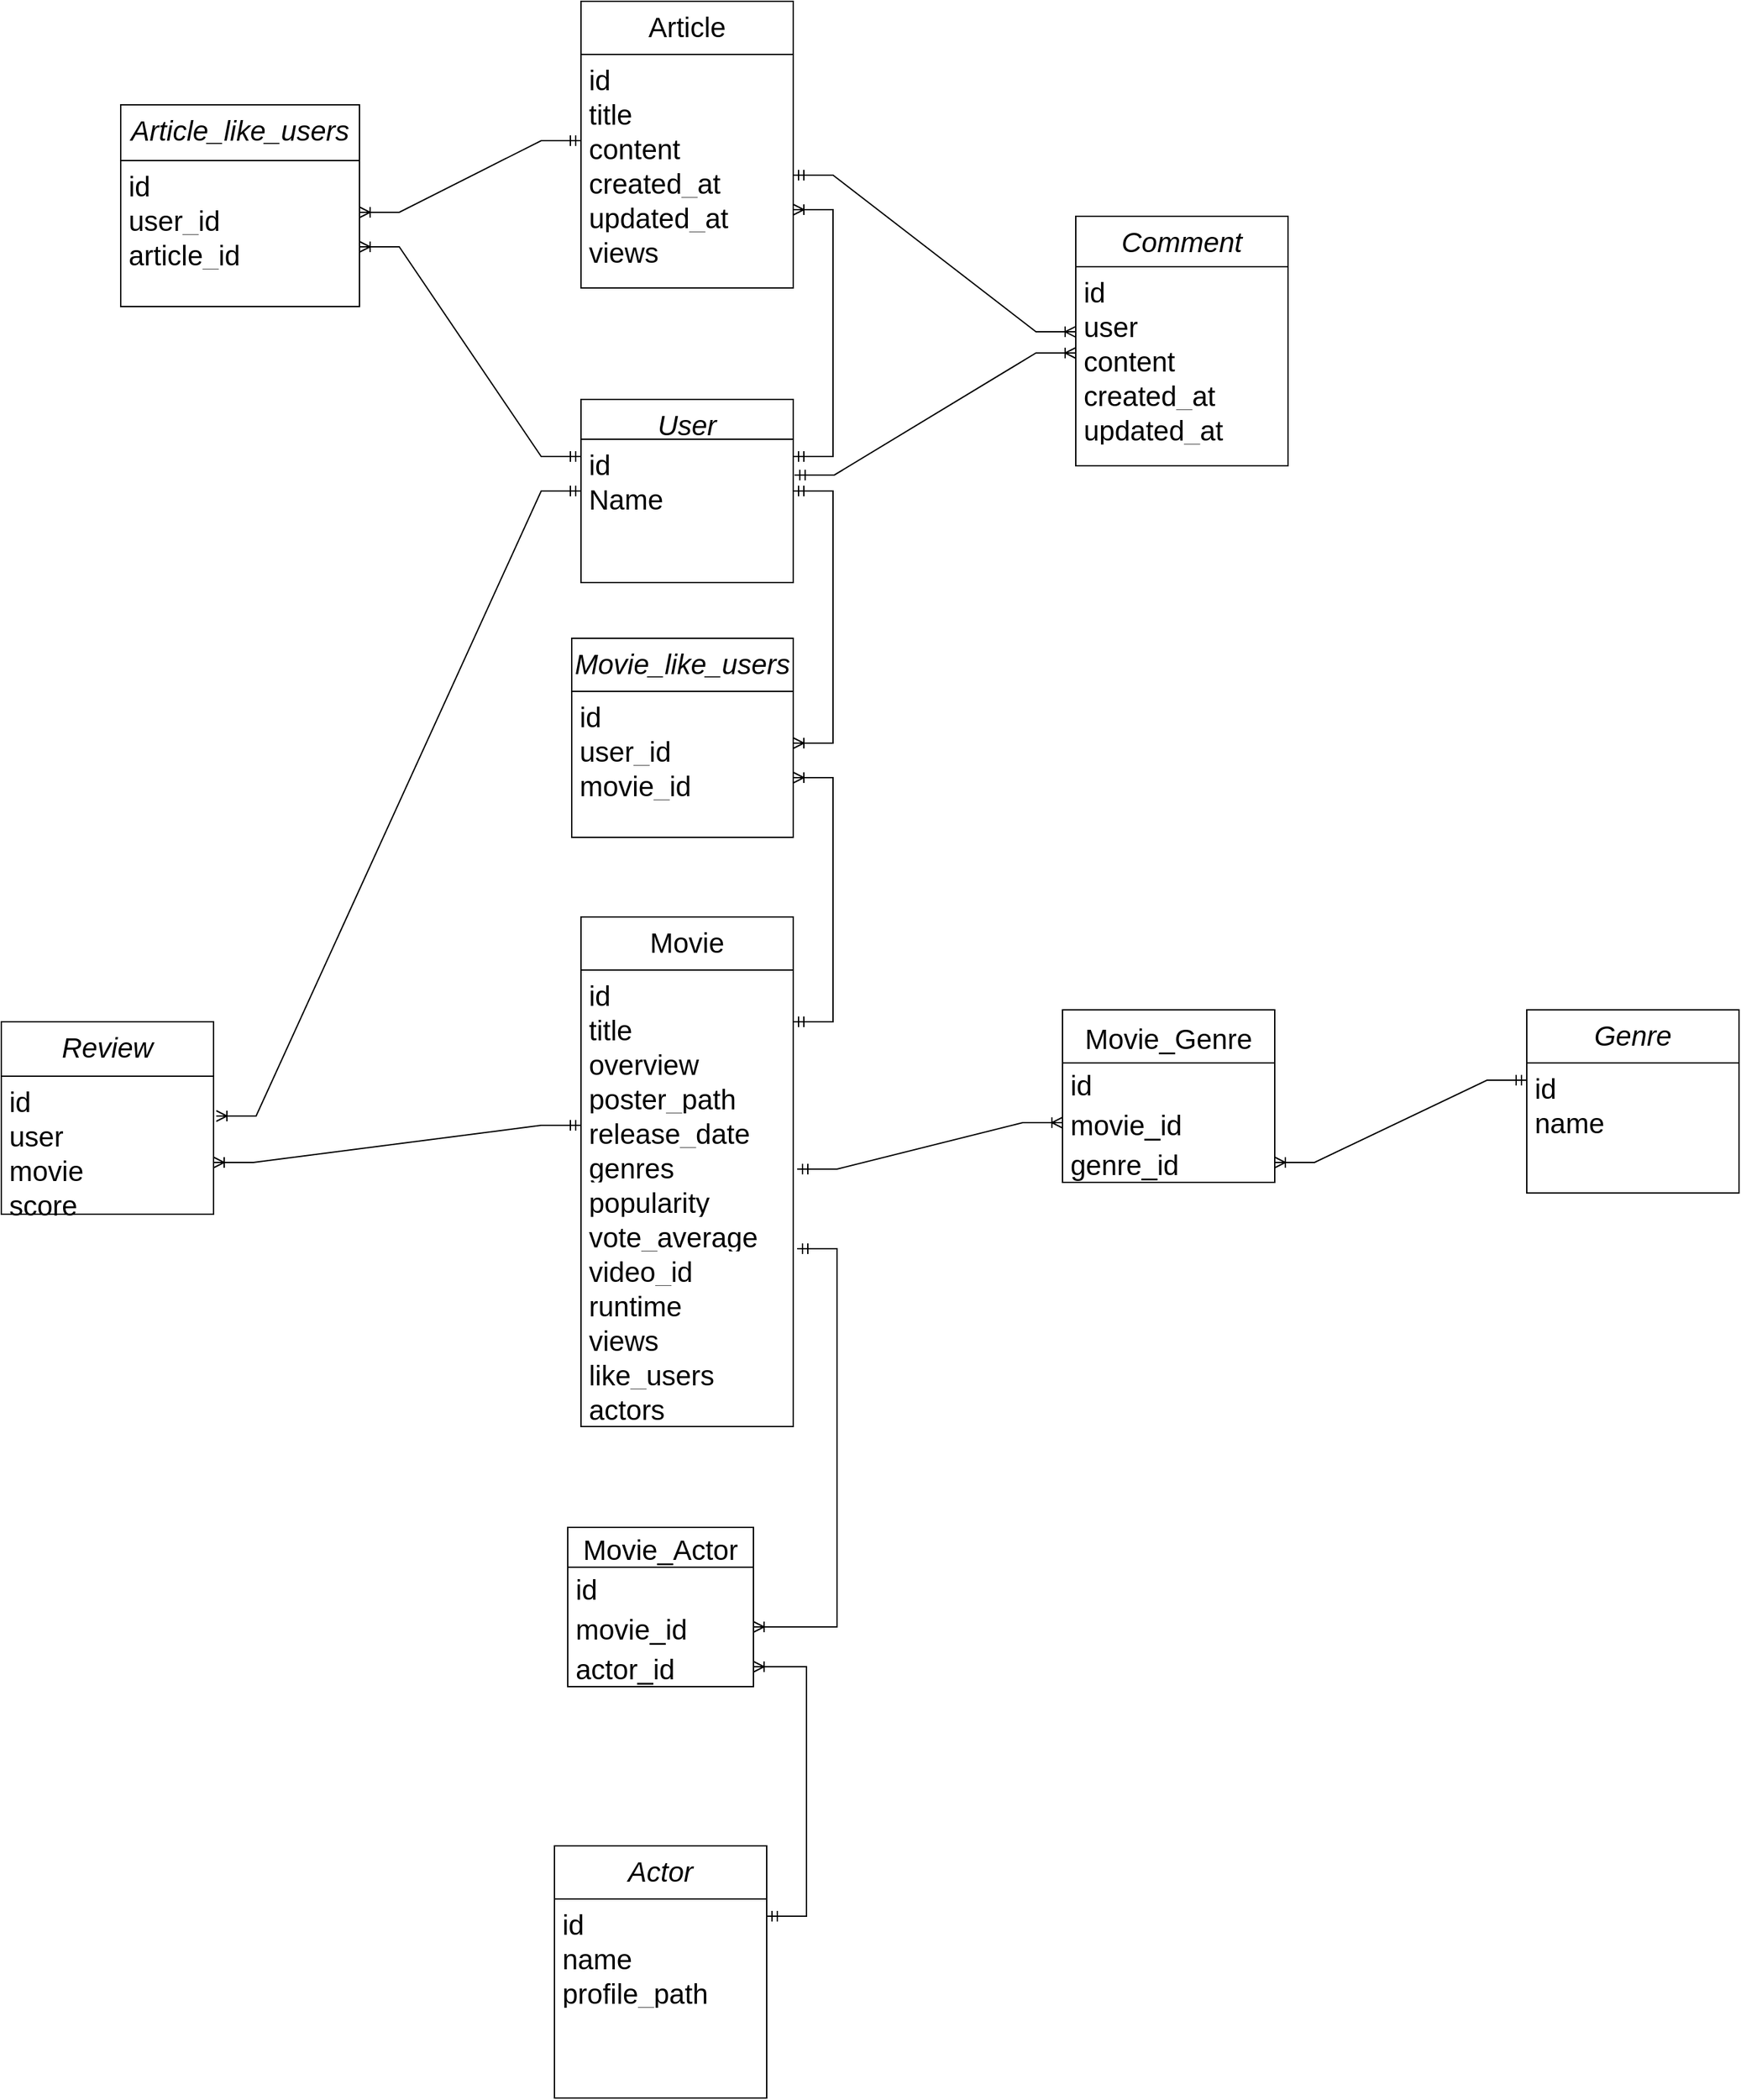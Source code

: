 <mxfile version="18.0.8" type="device"><diagram id="C5RBs43oDa-KdzZeNtuy" name="Page-1"><mxGraphModel dx="2062" dy="1154" grid="1" gridSize="10" guides="1" tooltips="1" connect="1" arrows="1" fold="1" page="1" pageScale="1" pageWidth="1654" pageHeight="2336" math="0" shadow="0"><root><mxCell id="WIyWlLk6GJQsqaUBKTNV-0"/><mxCell id="WIyWlLk6GJQsqaUBKTNV-1" parent="WIyWlLk6GJQsqaUBKTNV-0"/><mxCell id="zkfFHV4jXpPFQw0GAbJ--0" value="User" style="swimlane;fontStyle=2;align=center;verticalAlign=top;childLayout=stackLayout;horizontal=1;startSize=30;horizontalStack=0;resizeParent=1;resizeLast=0;collapsible=1;marginBottom=0;rounded=0;shadow=0;strokeWidth=1;fontSize=21;" parent="WIyWlLk6GJQsqaUBKTNV-1" vertex="1"><mxGeometry x="567" y="370" width="160" height="138" as="geometry"><mxRectangle x="230" y="140" width="160" height="26" as="alternateBounds"/></mxGeometry></mxCell><mxCell id="zkfFHV4jXpPFQw0GAbJ--3" value="id" style="text;align=left;verticalAlign=top;spacingLeft=4;spacingRight=4;overflow=hidden;rotatable=0;points=[[0,0.5],[1,0.5]];portConstraint=eastwest;rounded=0;shadow=0;html=0;fontSize=21;" parent="zkfFHV4jXpPFQw0GAbJ--0" vertex="1"><mxGeometry y="30" width="160" height="26" as="geometry"/></mxCell><mxCell id="zkfFHV4jXpPFQw0GAbJ--1" value="Name" style="text;align=left;verticalAlign=top;spacingLeft=4;spacingRight=4;overflow=hidden;rotatable=0;points=[[0,0.5],[1,0.5]];portConstraint=eastwest;fontSize=21;" parent="zkfFHV4jXpPFQw0GAbJ--0" vertex="1"><mxGeometry y="56" width="160" height="26" as="geometry"/></mxCell><mxCell id="zkfFHV4jXpPFQw0GAbJ--6" value="Movie" style="swimlane;fontStyle=0;align=center;verticalAlign=top;childLayout=stackLayout;horizontal=1;startSize=40;horizontalStack=0;resizeParent=1;resizeLast=0;collapsible=1;marginBottom=0;rounded=0;shadow=0;strokeWidth=1;fontSize=21;" parent="WIyWlLk6GJQsqaUBKTNV-1" vertex="1"><mxGeometry x="567" y="760" width="160" height="384" as="geometry"><mxRectangle x="130" y="380" width="160" height="26" as="alternateBounds"/></mxGeometry></mxCell><mxCell id="zkfFHV4jXpPFQw0GAbJ--7" value="id" style="text;align=left;verticalAlign=top;spacingLeft=4;spacingRight=4;overflow=hidden;rotatable=0;points=[[0,0.5],[1,0.5]];portConstraint=eastwest;fontSize=21;" parent="zkfFHV4jXpPFQw0GAbJ--6" vertex="1"><mxGeometry y="40" width="160" height="26" as="geometry"/></mxCell><mxCell id="zkfFHV4jXpPFQw0GAbJ--8" value="title" style="text;align=left;verticalAlign=top;spacingLeft=4;spacingRight=4;overflow=hidden;rotatable=0;points=[[0,0.5],[1,0.5]];portConstraint=eastwest;rounded=0;shadow=0;html=0;fontSize=21;" parent="zkfFHV4jXpPFQw0GAbJ--6" vertex="1"><mxGeometry y="66" width="160" height="26" as="geometry"/></mxCell><mxCell id="W9ul4OHByZV-g4T2nWmP-1" value="overview" style="text;align=left;verticalAlign=top;spacingLeft=4;spacingRight=4;overflow=hidden;rotatable=0;points=[[0,0.5],[1,0.5]];portConstraint=eastwest;rounded=0;shadow=0;html=0;fontSize=21;" parent="zkfFHV4jXpPFQw0GAbJ--6" vertex="1"><mxGeometry y="92" width="160" height="26" as="geometry"/></mxCell><mxCell id="W9ul4OHByZV-g4T2nWmP-2" value="poster_path" style="text;align=left;verticalAlign=top;spacingLeft=4;spacingRight=4;overflow=hidden;rotatable=0;points=[[0,0.5],[1,0.5]];portConstraint=eastwest;rounded=0;shadow=0;html=0;fontSize=21;" parent="zkfFHV4jXpPFQw0GAbJ--6" vertex="1"><mxGeometry y="118" width="160" height="26" as="geometry"/></mxCell><mxCell id="W9ul4OHByZV-g4T2nWmP-3" value="release_date" style="text;align=left;verticalAlign=top;spacingLeft=4;spacingRight=4;overflow=hidden;rotatable=0;points=[[0,0.5],[1,0.5]];portConstraint=eastwest;rounded=0;shadow=0;html=0;fontSize=21;" parent="zkfFHV4jXpPFQw0GAbJ--6" vertex="1"><mxGeometry y="144" width="160" height="26" as="geometry"/></mxCell><mxCell id="W9ul4OHByZV-g4T2nWmP-4" value="genres" style="text;align=left;verticalAlign=top;spacingLeft=4;spacingRight=4;overflow=hidden;rotatable=0;points=[[0,0.5],[1,0.5]];portConstraint=eastwest;rounded=0;shadow=0;html=0;fontSize=21;" parent="zkfFHV4jXpPFQw0GAbJ--6" vertex="1"><mxGeometry y="170" width="160" height="26" as="geometry"/></mxCell><mxCell id="W9ul4OHByZV-g4T2nWmP-5" value="popularity" style="text;align=left;verticalAlign=top;spacingLeft=4;spacingRight=4;overflow=hidden;rotatable=0;points=[[0,0.5],[1,0.5]];portConstraint=eastwest;rounded=0;shadow=0;html=0;fontSize=21;" parent="zkfFHV4jXpPFQw0GAbJ--6" vertex="1"><mxGeometry y="196" width="160" height="26" as="geometry"/></mxCell><mxCell id="W9ul4OHByZV-g4T2nWmP-6" value="vote_average" style="text;align=left;verticalAlign=top;spacingLeft=4;spacingRight=4;overflow=hidden;rotatable=0;points=[[0,0.5],[1,0.5]];portConstraint=eastwest;rounded=0;shadow=0;html=0;fontSize=21;" parent="zkfFHV4jXpPFQw0GAbJ--6" vertex="1"><mxGeometry y="222" width="160" height="26" as="geometry"/></mxCell><mxCell id="W9ul4OHByZV-g4T2nWmP-7" value="video_id" style="text;align=left;verticalAlign=top;spacingLeft=4;spacingRight=4;overflow=hidden;rotatable=0;points=[[0,0.5],[1,0.5]];portConstraint=eastwest;rounded=0;shadow=0;html=0;fontSize=21;" parent="zkfFHV4jXpPFQw0GAbJ--6" vertex="1"><mxGeometry y="248" width="160" height="26" as="geometry"/></mxCell><mxCell id="MwPt8cVUl1icDk8gpIud-0" value="runtime" style="text;align=left;verticalAlign=top;spacingLeft=4;spacingRight=4;overflow=hidden;rotatable=0;points=[[0,0.5],[1,0.5]];portConstraint=eastwest;rounded=0;shadow=0;html=0;fontSize=21;" parent="zkfFHV4jXpPFQw0GAbJ--6" vertex="1"><mxGeometry y="274" width="160" height="26" as="geometry"/></mxCell><mxCell id="MwPt8cVUl1icDk8gpIud-1" value="views" style="text;align=left;verticalAlign=top;spacingLeft=4;spacingRight=4;overflow=hidden;rotatable=0;points=[[0,0.5],[1,0.5]];portConstraint=eastwest;rounded=0;shadow=0;html=0;fontSize=21;" parent="zkfFHV4jXpPFQw0GAbJ--6" vertex="1"><mxGeometry y="300" width="160" height="26" as="geometry"/></mxCell><mxCell id="ODts5RXK34COztaL59OA-8" value="like_users" style="text;align=left;verticalAlign=top;spacingLeft=4;spacingRight=4;overflow=hidden;rotatable=0;points=[[0,0.5],[1,0.5]];portConstraint=eastwest;rounded=0;shadow=0;html=0;fontSize=21;" parent="zkfFHV4jXpPFQw0GAbJ--6" vertex="1"><mxGeometry y="326" width="160" height="26" as="geometry"/></mxCell><mxCell id="xpq1IQwVRyVBwo-5vQ1e-0" value="actors" style="text;align=left;verticalAlign=top;spacingLeft=4;spacingRight=4;overflow=hidden;rotatable=0;points=[[0,0.5],[1,0.5]];portConstraint=eastwest;rounded=0;shadow=0;html=0;fontSize=21;" vertex="1" parent="zkfFHV4jXpPFQw0GAbJ--6"><mxGeometry y="352" width="160" height="26" as="geometry"/></mxCell><mxCell id="zkfFHV4jXpPFQw0GAbJ--17" value="Article" style="swimlane;fontStyle=0;align=center;verticalAlign=top;childLayout=stackLayout;horizontal=1;startSize=40;horizontalStack=0;resizeParent=1;resizeLast=0;collapsible=1;marginBottom=0;rounded=0;shadow=0;strokeWidth=1;fontSize=21;" parent="WIyWlLk6GJQsqaUBKTNV-1" vertex="1"><mxGeometry x="567" y="70" width="160" height="216" as="geometry"><mxRectangle x="550" y="140" width="160" height="26" as="alternateBounds"/></mxGeometry></mxCell><mxCell id="zkfFHV4jXpPFQw0GAbJ--18" value="id" style="text;align=left;verticalAlign=top;spacingLeft=4;spacingRight=4;overflow=hidden;rotatable=0;points=[[0,0.5],[1,0.5]];portConstraint=eastwest;fontSize=21;" parent="zkfFHV4jXpPFQw0GAbJ--17" vertex="1"><mxGeometry y="40" width="160" height="26" as="geometry"/></mxCell><mxCell id="zkfFHV4jXpPFQw0GAbJ--19" value="title" style="text;align=left;verticalAlign=top;spacingLeft=4;spacingRight=4;overflow=hidden;rotatable=0;points=[[0,0.5],[1,0.5]];portConstraint=eastwest;rounded=0;shadow=0;html=0;fontSize=21;" parent="zkfFHV4jXpPFQw0GAbJ--17" vertex="1"><mxGeometry y="66" width="160" height="26" as="geometry"/></mxCell><mxCell id="zkfFHV4jXpPFQw0GAbJ--20" value="content" style="text;align=left;verticalAlign=top;spacingLeft=4;spacingRight=4;overflow=hidden;rotatable=0;points=[[0,0.5],[1,0.5]];portConstraint=eastwest;rounded=0;shadow=0;html=0;fontSize=21;" parent="zkfFHV4jXpPFQw0GAbJ--17" vertex="1"><mxGeometry y="92" width="160" height="26" as="geometry"/></mxCell><mxCell id="zkfFHV4jXpPFQw0GAbJ--21" value="created_at" style="text;align=left;verticalAlign=top;spacingLeft=4;spacingRight=4;overflow=hidden;rotatable=0;points=[[0,0.5],[1,0.5]];portConstraint=eastwest;rounded=0;shadow=0;html=0;fontSize=21;" parent="zkfFHV4jXpPFQw0GAbJ--17" vertex="1"><mxGeometry y="118" width="160" height="26" as="geometry"/></mxCell><mxCell id="ODts5RXK34COztaL59OA-18" value="updated_at" style="text;align=left;verticalAlign=top;spacingLeft=4;spacingRight=4;overflow=hidden;rotatable=0;points=[[0,0.5],[1,0.5]];portConstraint=eastwest;rounded=0;shadow=0;html=0;fontSize=21;" parent="zkfFHV4jXpPFQw0GAbJ--17" vertex="1"><mxGeometry y="144" width="160" height="26" as="geometry"/></mxCell><mxCell id="xpq1IQwVRyVBwo-5vQ1e-2" value="views" style="text;align=left;verticalAlign=top;spacingLeft=4;spacingRight=4;overflow=hidden;rotatable=0;points=[[0,0.5],[1,0.5]];portConstraint=eastwest;rounded=0;shadow=0;html=0;fontSize=21;" vertex="1" parent="zkfFHV4jXpPFQw0GAbJ--17"><mxGeometry y="170" width="160" height="26" as="geometry"/></mxCell><mxCell id="9J-fLNLkmZZko2iNLavw-0" value="Genre" style="swimlane;fontStyle=2;align=center;verticalAlign=top;childLayout=stackLayout;horizontal=1;startSize=40;horizontalStack=0;resizeParent=1;resizeLast=0;collapsible=1;marginBottom=0;rounded=0;shadow=0;strokeWidth=1;fontSize=21;" parent="WIyWlLk6GJQsqaUBKTNV-1" vertex="1"><mxGeometry x="1280" y="830" width="160" height="138" as="geometry"><mxRectangle x="230" y="140" width="160" height="26" as="alternateBounds"/></mxGeometry></mxCell><mxCell id="9J-fLNLkmZZko2iNLavw-1" value="id" style="text;align=left;verticalAlign=top;spacingLeft=4;spacingRight=4;overflow=hidden;rotatable=0;points=[[0,0.5],[1,0.5]];portConstraint=eastwest;rounded=0;shadow=0;html=0;fontSize=21;" parent="9J-fLNLkmZZko2iNLavw-0" vertex="1"><mxGeometry y="40" width="160" height="26" as="geometry"/></mxCell><mxCell id="9J-fLNLkmZZko2iNLavw-2" value="name" style="text;align=left;verticalAlign=top;spacingLeft=4;spacingRight=4;overflow=hidden;rotatable=0;points=[[0,0.5],[1,0.5]];portConstraint=eastwest;fontSize=21;" parent="9J-fLNLkmZZko2iNLavw-0" vertex="1"><mxGeometry y="66" width="160" height="26" as="geometry"/></mxCell><mxCell id="MwPt8cVUl1icDk8gpIud-2" value="Movie_Genre" style="swimlane;fontStyle=0;childLayout=stackLayout;horizontal=1;startSize=40;horizontalStack=0;resizeParent=1;resizeParentMax=0;resizeLast=0;collapsible=1;marginBottom=0;fontSize=21;" parent="WIyWlLk6GJQsqaUBKTNV-1" vertex="1"><mxGeometry x="930" y="830" width="160" height="130" as="geometry"/></mxCell><mxCell id="MwPt8cVUl1icDk8gpIud-3" value="id" style="text;strokeColor=none;fillColor=none;align=left;verticalAlign=middle;spacingLeft=4;spacingRight=4;overflow=hidden;points=[[0,0.5],[1,0.5]];portConstraint=eastwest;rotatable=0;fontSize=21;" parent="MwPt8cVUl1icDk8gpIud-2" vertex="1"><mxGeometry y="40" width="160" height="30" as="geometry"/></mxCell><mxCell id="MwPt8cVUl1icDk8gpIud-4" value="movie_id" style="text;strokeColor=none;fillColor=none;align=left;verticalAlign=middle;spacingLeft=4;spacingRight=4;overflow=hidden;points=[[0,0.5],[1,0.5]];portConstraint=eastwest;rotatable=0;fontSize=21;" parent="MwPt8cVUl1icDk8gpIud-2" vertex="1"><mxGeometry y="70" width="160" height="30" as="geometry"/></mxCell><mxCell id="MwPt8cVUl1icDk8gpIud-5" value="genre_id" style="text;strokeColor=none;fillColor=none;align=left;verticalAlign=middle;spacingLeft=4;spacingRight=4;overflow=hidden;points=[[0,0.5],[1,0.5]];portConstraint=eastwest;rotatable=0;fontSize=21;" parent="MwPt8cVUl1icDk8gpIud-2" vertex="1"><mxGeometry y="100" width="160" height="30" as="geometry"/></mxCell><mxCell id="MwPt8cVUl1icDk8gpIud-8" value="" style="edgeStyle=entityRelationEdgeStyle;fontSize=21;html=1;endArrow=ERoneToMany;startArrow=ERmandOne;rounded=0;entryX=0;entryY=0.5;entryDx=0;entryDy=0;" parent="WIyWlLk6GJQsqaUBKTNV-1" target="MwPt8cVUl1icDk8gpIud-4" edge="1"><mxGeometry width="100" height="100" relative="1" as="geometry"><mxPoint x="730" y="950" as="sourcePoint"/><mxPoint x="890" y="660" as="targetPoint"/></mxGeometry></mxCell><mxCell id="MwPt8cVUl1icDk8gpIud-9" value="" style="edgeStyle=entityRelationEdgeStyle;fontSize=21;html=1;endArrow=ERoneToMany;startArrow=ERmandOne;rounded=0;entryX=1;entryY=0.5;entryDx=0;entryDy=0;exitX=0;exitY=0.5;exitDx=0;exitDy=0;" parent="WIyWlLk6GJQsqaUBKTNV-1" source="9J-fLNLkmZZko2iNLavw-1" target="MwPt8cVUl1icDk8gpIud-5" edge="1"><mxGeometry width="100" height="100" relative="1" as="geometry"><mxPoint x="1160" y="970" as="sourcePoint"/><mxPoint x="890" y="660" as="targetPoint"/></mxGeometry></mxCell><mxCell id="MwPt8cVUl1icDk8gpIud-40" value="Movie_Actor" style="swimlane;fontStyle=0;childLayout=stackLayout;horizontal=1;startSize=30;horizontalStack=0;resizeParent=1;resizeParentMax=0;resizeLast=0;collapsible=1;marginBottom=0;fontSize=21;" parent="WIyWlLk6GJQsqaUBKTNV-1" vertex="1"><mxGeometry x="557" y="1220" width="140" height="120" as="geometry"/></mxCell><mxCell id="MwPt8cVUl1icDk8gpIud-41" value="id" style="text;strokeColor=none;fillColor=none;align=left;verticalAlign=middle;spacingLeft=4;spacingRight=4;overflow=hidden;points=[[0,0.5],[1,0.5]];portConstraint=eastwest;rotatable=0;fontSize=21;" parent="MwPt8cVUl1icDk8gpIud-40" vertex="1"><mxGeometry y="30" width="140" height="30" as="geometry"/></mxCell><mxCell id="MwPt8cVUl1icDk8gpIud-42" value="movie_id" style="text;strokeColor=none;fillColor=none;align=left;verticalAlign=middle;spacingLeft=4;spacingRight=4;overflow=hidden;points=[[0,0.5],[1,0.5]];portConstraint=eastwest;rotatable=0;fontSize=21;" parent="MwPt8cVUl1icDk8gpIud-40" vertex="1"><mxGeometry y="60" width="140" height="30" as="geometry"/></mxCell><mxCell id="MwPt8cVUl1icDk8gpIud-43" value="actor_id" style="text;strokeColor=none;fillColor=none;align=left;verticalAlign=middle;spacingLeft=4;spacingRight=4;overflow=hidden;points=[[0,0.5],[1,0.5]];portConstraint=eastwest;rotatable=0;fontSize=21;" parent="MwPt8cVUl1icDk8gpIud-40" vertex="1"><mxGeometry y="90" width="140" height="30" as="geometry"/></mxCell><mxCell id="MwPt8cVUl1icDk8gpIud-49" value="Actor" style="swimlane;fontStyle=2;align=center;verticalAlign=top;childLayout=stackLayout;horizontal=1;startSize=40;horizontalStack=0;resizeParent=1;resizeLast=0;collapsible=1;marginBottom=0;rounded=0;shadow=0;strokeWidth=1;fontSize=21;" parent="WIyWlLk6GJQsqaUBKTNV-1" vertex="1"><mxGeometry x="547" y="1460" width="160" height="190" as="geometry"><mxRectangle x="230" y="140" width="160" height="26" as="alternateBounds"/></mxGeometry></mxCell><mxCell id="MwPt8cVUl1icDk8gpIud-50" value="id" style="text;align=left;verticalAlign=top;spacingLeft=4;spacingRight=4;overflow=hidden;rotatable=0;points=[[0,0.5],[1,0.5]];portConstraint=eastwest;rounded=0;shadow=0;html=0;fontSize=21;" parent="MwPt8cVUl1icDk8gpIud-49" vertex="1"><mxGeometry y="40" width="160" height="26" as="geometry"/></mxCell><mxCell id="MwPt8cVUl1icDk8gpIud-51" value="name" style="text;align=left;verticalAlign=top;spacingLeft=4;spacingRight=4;overflow=hidden;rotatable=0;points=[[0,0.5],[1,0.5]];portConstraint=eastwest;fontSize=21;" parent="MwPt8cVUl1icDk8gpIud-49" vertex="1"><mxGeometry y="66" width="160" height="26" as="geometry"/></mxCell><mxCell id="MwPt8cVUl1icDk8gpIud-52" value="profile_path" style="text;align=left;verticalAlign=top;spacingLeft=4;spacingRight=4;overflow=hidden;rotatable=0;points=[[0,0.5],[1,0.5]];portConstraint=eastwest;fontSize=21;" parent="MwPt8cVUl1icDk8gpIud-49" vertex="1"><mxGeometry y="92" width="160" height="26" as="geometry"/></mxCell><mxCell id="MwPt8cVUl1icDk8gpIud-55" value="" style="edgeStyle=entityRelationEdgeStyle;fontSize=21;html=1;endArrow=ERoneToMany;startArrow=ERmandOne;rounded=0;entryX=1;entryY=0.5;entryDx=0;entryDy=0;" parent="WIyWlLk6GJQsqaUBKTNV-1" target="MwPt8cVUl1icDk8gpIud-42" edge="1"><mxGeometry width="100" height="100" relative="1" as="geometry"><mxPoint x="730" y="1010" as="sourcePoint"/><mxPoint x="820" y="720" as="targetPoint"/></mxGeometry></mxCell><mxCell id="MwPt8cVUl1icDk8gpIud-56" value="" style="edgeStyle=entityRelationEdgeStyle;fontSize=21;html=1;endArrow=ERoneToMany;startArrow=ERmandOne;rounded=0;" parent="WIyWlLk6GJQsqaUBKTNV-1" source="MwPt8cVUl1icDk8gpIud-50" target="MwPt8cVUl1icDk8gpIud-43" edge="1"><mxGeometry width="100" height="100" relative="1" as="geometry"><mxPoint x="990" y="1450" as="sourcePoint"/><mxPoint x="810" y="1330" as="targetPoint"/></mxGeometry></mxCell><mxCell id="ODts5RXK34COztaL59OA-0" value="Review" style="swimlane;fontStyle=2;align=center;verticalAlign=top;childLayout=stackLayout;horizontal=1;startSize=41;horizontalStack=0;resizeParent=1;resizeLast=0;collapsible=1;marginBottom=0;rounded=0;shadow=0;strokeWidth=1;fontSize=21;" parent="WIyWlLk6GJQsqaUBKTNV-1" vertex="1"><mxGeometry x="130" y="839" width="160" height="145" as="geometry"><mxRectangle x="230" y="140" width="160" height="26" as="alternateBounds"/></mxGeometry></mxCell><mxCell id="ODts5RXK34COztaL59OA-1" value="id" style="text;align=left;verticalAlign=top;spacingLeft=4;spacingRight=4;overflow=hidden;rotatable=0;points=[[0,0.5],[1,0.5]];portConstraint=eastwest;rounded=0;shadow=0;html=0;fontSize=21;" parent="ODts5RXK34COztaL59OA-0" vertex="1"><mxGeometry y="41" width="160" height="26" as="geometry"/></mxCell><mxCell id="ODts5RXK34COztaL59OA-2" value="user" style="text;align=left;verticalAlign=top;spacingLeft=4;spacingRight=4;overflow=hidden;rotatable=0;points=[[0,0.5],[1,0.5]];portConstraint=eastwest;fontSize=21;" parent="ODts5RXK34COztaL59OA-0" vertex="1"><mxGeometry y="67" width="160" height="26" as="geometry"/></mxCell><mxCell id="ODts5RXK34COztaL59OA-6" value="movie" style="text;align=left;verticalAlign=top;spacingLeft=4;spacingRight=4;overflow=hidden;rotatable=0;points=[[0,0.5],[1,0.5]];portConstraint=eastwest;fontSize=21;" parent="ODts5RXK34COztaL59OA-0" vertex="1"><mxGeometry y="93" width="160" height="26" as="geometry"/></mxCell><mxCell id="ODts5RXK34COztaL59OA-7" value="score" style="text;align=left;verticalAlign=top;spacingLeft=4;spacingRight=4;overflow=hidden;rotatable=0;points=[[0,0.5],[1,0.5]];portConstraint=eastwest;fontSize=21;" parent="ODts5RXK34COztaL59OA-0" vertex="1"><mxGeometry y="119" width="160" height="26" as="geometry"/></mxCell><mxCell id="ODts5RXK34COztaL59OA-9" value="" style="edgeStyle=entityRelationEdgeStyle;fontSize=21;html=1;endArrow=ERoneToMany;startArrow=ERmandOne;rounded=0;exitX=0;exitY=0.5;exitDx=0;exitDy=0;entryX=1.013;entryY=0.154;entryDx=0;entryDy=0;entryPerimeter=0;" parent="WIyWlLk6GJQsqaUBKTNV-1" source="zkfFHV4jXpPFQw0GAbJ--1" target="ODts5RXK34COztaL59OA-2" edge="1"><mxGeometry width="100" height="100" relative="1" as="geometry"><mxPoint x="440" y="390" as="sourcePoint"/><mxPoint x="390" y="820" as="targetPoint"/></mxGeometry></mxCell><mxCell id="ODts5RXK34COztaL59OA-10" value="" style="edgeStyle=entityRelationEdgeStyle;fontSize=21;html=1;endArrow=ERoneToMany;startArrow=ERmandOne;rounded=0;" parent="WIyWlLk6GJQsqaUBKTNV-1" source="W9ul4OHByZV-g4T2nWmP-3" target="ODts5RXK34COztaL59OA-6" edge="1"><mxGeometry width="100" height="100" relative="1" as="geometry"><mxPoint x="370" y="1070" as="sourcePoint"/><mxPoint x="440" y="740" as="targetPoint"/></mxGeometry></mxCell><mxCell id="ODts5RXK34COztaL59OA-13" value="Comment" style="swimlane;fontStyle=2;align=center;verticalAlign=top;childLayout=stackLayout;horizontal=1;startSize=38;horizontalStack=0;resizeParent=1;resizeLast=0;collapsible=1;marginBottom=0;rounded=0;shadow=0;strokeWidth=1;fontSize=21;" parent="WIyWlLk6GJQsqaUBKTNV-1" vertex="1"><mxGeometry x="940" y="232" width="160" height="188" as="geometry"><mxRectangle x="230" y="140" width="160" height="26" as="alternateBounds"/></mxGeometry></mxCell><mxCell id="ODts5RXK34COztaL59OA-14" value="id" style="text;align=left;verticalAlign=top;spacingLeft=4;spacingRight=4;overflow=hidden;rotatable=0;points=[[0,0.5],[1,0.5]];portConstraint=eastwest;rounded=0;shadow=0;html=0;fontSize=21;" parent="ODts5RXK34COztaL59OA-13" vertex="1"><mxGeometry y="38" width="160" height="26" as="geometry"/></mxCell><mxCell id="ODts5RXK34COztaL59OA-15" value="user" style="text;align=left;verticalAlign=top;spacingLeft=4;spacingRight=4;overflow=hidden;rotatable=0;points=[[0,0.5],[1,0.5]];portConstraint=eastwest;fontSize=21;" parent="ODts5RXK34COztaL59OA-13" vertex="1"><mxGeometry y="64" width="160" height="26" as="geometry"/></mxCell><mxCell id="ODts5RXK34COztaL59OA-16" value="content" style="text;align=left;verticalAlign=top;spacingLeft=4;spacingRight=4;overflow=hidden;rotatable=0;points=[[0,0.5],[1,0.5]];portConstraint=eastwest;fontSize=21;" parent="ODts5RXK34COztaL59OA-13" vertex="1"><mxGeometry y="90" width="160" height="26" as="geometry"/></mxCell><mxCell id="ODts5RXK34COztaL59OA-17" value="created_at" style="text;align=left;verticalAlign=top;spacingLeft=4;spacingRight=4;overflow=hidden;rotatable=0;points=[[0,0.5],[1,0.5]];portConstraint=eastwest;fontSize=21;" parent="ODts5RXK34COztaL59OA-13" vertex="1"><mxGeometry y="116" width="160" height="26" as="geometry"/></mxCell><mxCell id="xpq1IQwVRyVBwo-5vQ1e-1" value="updated_at" style="text;align=left;verticalAlign=top;spacingLeft=4;spacingRight=4;overflow=hidden;rotatable=0;points=[[0,0.5],[1,0.5]];portConstraint=eastwest;fontSize=21;" vertex="1" parent="ODts5RXK34COztaL59OA-13"><mxGeometry y="142" width="160" height="26" as="geometry"/></mxCell><mxCell id="ODts5RXK34COztaL59OA-19" value="Movie_like_users" style="swimlane;fontStyle=2;align=center;verticalAlign=top;childLayout=stackLayout;horizontal=1;startSize=40;horizontalStack=0;resizeParent=1;resizeLast=0;collapsible=1;marginBottom=0;rounded=0;shadow=0;strokeWidth=1;fontSize=21;" parent="WIyWlLk6GJQsqaUBKTNV-1" vertex="1"><mxGeometry x="560" y="550" width="167" height="150" as="geometry"><mxRectangle x="230" y="140" width="160" height="26" as="alternateBounds"/></mxGeometry></mxCell><mxCell id="ODts5RXK34COztaL59OA-20" value="id" style="text;align=left;verticalAlign=top;spacingLeft=4;spacingRight=4;overflow=hidden;rotatable=0;points=[[0,0.5],[1,0.5]];portConstraint=eastwest;rounded=0;shadow=0;html=0;fontSize=21;" parent="ODts5RXK34COztaL59OA-19" vertex="1"><mxGeometry y="40" width="167" height="26" as="geometry"/></mxCell><mxCell id="ODts5RXK34COztaL59OA-21" value="user_id" style="text;align=left;verticalAlign=top;spacingLeft=4;spacingRight=4;overflow=hidden;rotatable=0;points=[[0,0.5],[1,0.5]];portConstraint=eastwest;fontSize=21;" parent="ODts5RXK34COztaL59OA-19" vertex="1"><mxGeometry y="66" width="167" height="26" as="geometry"/></mxCell><mxCell id="ODts5RXK34COztaL59OA-22" value="movie_id" style="text;align=left;verticalAlign=top;spacingLeft=4;spacingRight=4;overflow=hidden;rotatable=0;points=[[0,0.5],[1,0.5]];portConstraint=eastwest;fontSize=21;" parent="ODts5RXK34COztaL59OA-19" vertex="1"><mxGeometry y="92" width="167" height="26" as="geometry"/></mxCell><mxCell id="ODts5RXK34COztaL59OA-23" value="" style="edgeStyle=entityRelationEdgeStyle;fontSize=21;html=1;endArrow=ERoneToMany;startArrow=ERmandOne;rounded=0;exitX=1;exitY=0.5;exitDx=0;exitDy=0;entryX=1;entryY=0.5;entryDx=0;entryDy=0;" parent="WIyWlLk6GJQsqaUBKTNV-1" source="zkfFHV4jXpPFQw0GAbJ--1" target="ODts5RXK34COztaL59OA-21" edge="1"><mxGeometry width="100" height="100" relative="1" as="geometry"><mxPoint x="440" y="390" as="sourcePoint"/><mxPoint x="390" y="820" as="targetPoint"/></mxGeometry></mxCell><mxCell id="ODts5RXK34COztaL59OA-25" value="" style="edgeStyle=entityRelationEdgeStyle;fontSize=21;html=1;endArrow=ERoneToMany;startArrow=ERmandOne;rounded=0;entryX=1;entryY=0.5;entryDx=0;entryDy=0;exitX=1;exitY=0.5;exitDx=0;exitDy=0;" parent="WIyWlLk6GJQsqaUBKTNV-1" source="zkfFHV4jXpPFQw0GAbJ--8" target="ODts5RXK34COztaL59OA-22" edge="1"><mxGeometry width="100" height="100" relative="1" as="geometry"><mxPoint x="440" y="390" as="sourcePoint"/><mxPoint x="390" y="820" as="targetPoint"/></mxGeometry></mxCell><mxCell id="ODts5RXK34COztaL59OA-27" value="" style="edgeStyle=entityRelationEdgeStyle;fontSize=21;html=1;endArrow=ERoneToMany;startArrow=ERmandOne;rounded=0;exitX=1;exitY=0.5;exitDx=0;exitDy=0;entryX=0;entryY=-0.115;entryDx=0;entryDy=0;entryPerimeter=0;" parent="WIyWlLk6GJQsqaUBKTNV-1" source="zkfFHV4jXpPFQw0GAbJ--21" target="ODts5RXK34COztaL59OA-16" edge="1"><mxGeometry width="100" height="100" relative="1" as="geometry"><mxPoint x="440" y="390" as="sourcePoint"/><mxPoint x="390" y="820" as="targetPoint"/></mxGeometry></mxCell><mxCell id="ODts5RXK34COztaL59OA-28" value="Article_like_users" style="swimlane;fontStyle=2;align=center;verticalAlign=top;childLayout=stackLayout;horizontal=1;startSize=42;horizontalStack=0;resizeParent=1;resizeLast=0;collapsible=1;marginBottom=0;rounded=0;shadow=0;strokeWidth=1;fontSize=21;" parent="WIyWlLk6GJQsqaUBKTNV-1" vertex="1"><mxGeometry x="220" y="148" width="180" height="152" as="geometry"><mxRectangle x="230" y="140" width="160" height="26" as="alternateBounds"/></mxGeometry></mxCell><mxCell id="ODts5RXK34COztaL59OA-29" value="id" style="text;align=left;verticalAlign=top;spacingLeft=4;spacingRight=4;overflow=hidden;rotatable=0;points=[[0,0.5],[1,0.5]];portConstraint=eastwest;rounded=0;shadow=0;html=0;fontSize=21;" parent="ODts5RXK34COztaL59OA-28" vertex="1"><mxGeometry y="42" width="180" height="26" as="geometry"/></mxCell><mxCell id="ODts5RXK34COztaL59OA-30" value="user_id" style="text;align=left;verticalAlign=top;spacingLeft=4;spacingRight=4;overflow=hidden;rotatable=0;points=[[0,0.5],[1,0.5]];portConstraint=eastwest;fontSize=21;" parent="ODts5RXK34COztaL59OA-28" vertex="1"><mxGeometry y="68" width="180" height="26" as="geometry"/></mxCell><mxCell id="ODts5RXK34COztaL59OA-31" value="article_id" style="text;align=left;verticalAlign=top;spacingLeft=4;spacingRight=4;overflow=hidden;rotatable=0;points=[[0,0.5],[1,0.5]];portConstraint=eastwest;fontSize=21;" parent="ODts5RXK34COztaL59OA-28" vertex="1"><mxGeometry y="94" width="180" height="26" as="geometry"/></mxCell><mxCell id="ODts5RXK34COztaL59OA-33" value="" style="edgeStyle=entityRelationEdgeStyle;fontSize=21;html=1;endArrow=ERoneToMany;startArrow=ERmandOne;rounded=0;exitX=0;exitY=0.5;exitDx=0;exitDy=0;" parent="WIyWlLk6GJQsqaUBKTNV-1" source="zkfFHV4jXpPFQw0GAbJ--3" target="ODts5RXK34COztaL59OA-31" edge="1"><mxGeometry width="100" height="100" relative="1" as="geometry"><mxPoint x="440" y="390" as="sourcePoint"/><mxPoint x="390" y="820" as="targetPoint"/></mxGeometry></mxCell><mxCell id="ODts5RXK34COztaL59OA-34" value="" style="edgeStyle=entityRelationEdgeStyle;fontSize=21;html=1;endArrow=ERoneToMany;startArrow=ERmandOne;rounded=0;exitX=0;exitY=0.5;exitDx=0;exitDy=0;entryX=1;entryY=0.5;entryDx=0;entryDy=0;" parent="WIyWlLk6GJQsqaUBKTNV-1" source="zkfFHV4jXpPFQw0GAbJ--20" target="ODts5RXK34COztaL59OA-30" edge="1"><mxGeometry width="100" height="100" relative="1" as="geometry"><mxPoint x="440" y="390" as="sourcePoint"/><mxPoint x="390" y="820" as="targetPoint"/></mxGeometry></mxCell><mxCell id="ODts5RXK34COztaL59OA-35" value="" style="edgeStyle=entityRelationEdgeStyle;fontSize=21;html=1;endArrow=ERoneToMany;startArrow=ERmandOne;rounded=0;exitX=1.006;exitY=1.038;exitDx=0;exitDy=0;entryX=0;entryY=0.5;entryDx=0;entryDy=0;exitPerimeter=0;" parent="WIyWlLk6GJQsqaUBKTNV-1" source="zkfFHV4jXpPFQw0GAbJ--3" target="ODts5RXK34COztaL59OA-16" edge="1"><mxGeometry width="100" height="100" relative="1" as="geometry"><mxPoint x="440" y="390" as="sourcePoint"/><mxPoint x="390" y="820" as="targetPoint"/></mxGeometry></mxCell><mxCell id="ODts5RXK34COztaL59OA-36" value="" style="edgeStyle=entityRelationEdgeStyle;fontSize=21;html=1;endArrow=ERoneToMany;startArrow=ERmandOne;rounded=0;exitX=1;exitY=0.5;exitDx=0;exitDy=0;" parent="WIyWlLk6GJQsqaUBKTNV-1" source="zkfFHV4jXpPFQw0GAbJ--3" target="ODts5RXK34COztaL59OA-18" edge="1"><mxGeometry width="100" height="100" relative="1" as="geometry"><mxPoint x="440" y="390" as="sourcePoint"/><mxPoint x="390" y="820" as="targetPoint"/></mxGeometry></mxCell></root></mxGraphModel></diagram></mxfile>